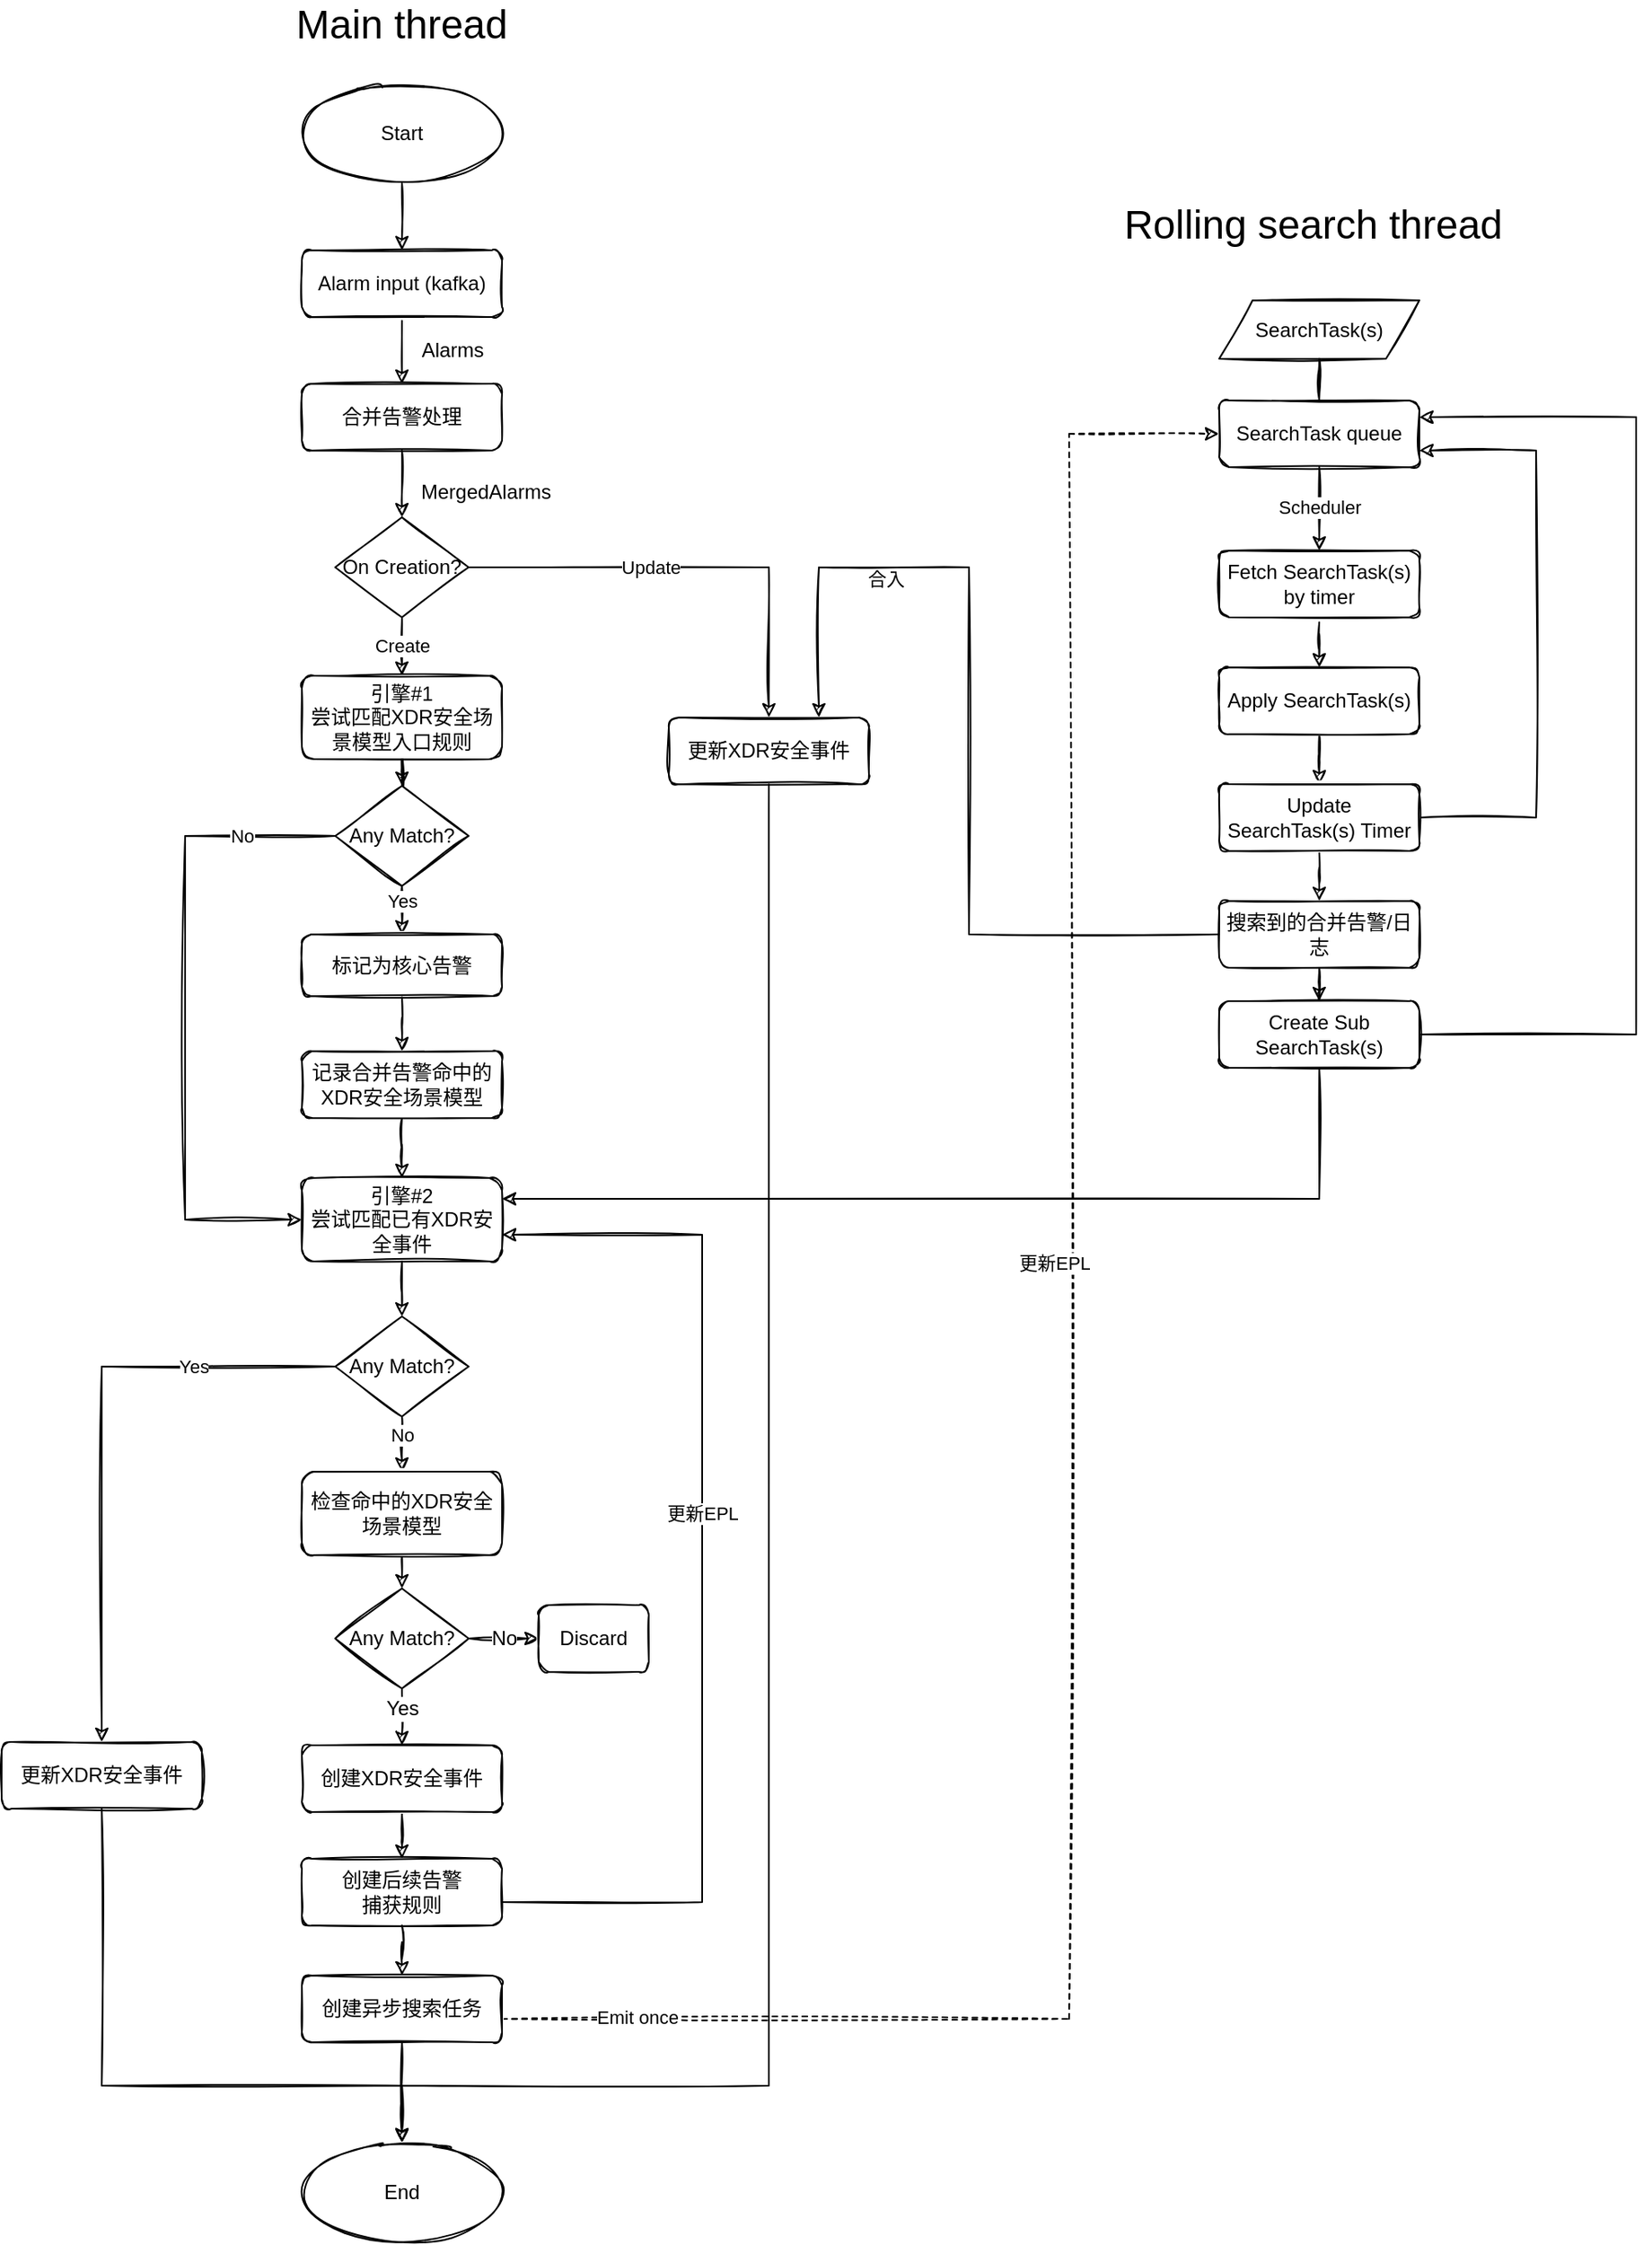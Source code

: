 <mxfile version="20.0.4" type="github">
  <diagram id="C5RBs43oDa-KdzZeNtuy" name="Page-1">
    <mxGraphModel dx="1924" dy="2188" grid="1" gridSize="10" guides="1" tooltips="1" connect="1" arrows="1" fold="1" page="1" pageScale="1" pageWidth="827" pageHeight="1169" math="0" shadow="0">
      <root>
        <mxCell id="WIyWlLk6GJQsqaUBKTNV-0" />
        <mxCell id="WIyWlLk6GJQsqaUBKTNV-1" parent="WIyWlLk6GJQsqaUBKTNV-0" />
        <mxCell id="nPrQg0g38Dgxvw3ITCfk-0" value="" style="edgeStyle=orthogonalEdgeStyle;rounded=0;orthogonalLoop=1;jettySize=auto;html=1;sketch=1;" parent="WIyWlLk6GJQsqaUBKTNV-1" source="nPrQg0g38Dgxvw3ITCfk-1" target="nPrQg0g38Dgxvw3ITCfk-3" edge="1">
          <mxGeometry relative="1" as="geometry" />
        </mxCell>
        <mxCell id="nPrQg0g38Dgxvw3ITCfk-1" value="Alarm input (kafka)" style="rounded=1;whiteSpace=wrap;html=1;fontSize=12;glass=0;strokeWidth=1;shadow=0;sketch=1;" parent="WIyWlLk6GJQsqaUBKTNV-1" vertex="1">
          <mxGeometry x="310" y="80" width="120" height="40" as="geometry" />
        </mxCell>
        <mxCell id="nPrQg0g38Dgxvw3ITCfk-2" value="" style="edgeStyle=orthogonalEdgeStyle;rounded=0;orthogonalLoop=1;jettySize=auto;html=1;sketch=1;" parent="WIyWlLk6GJQsqaUBKTNV-1" source="nPrQg0g38Dgxvw3ITCfk-3" target="nPrQg0g38Dgxvw3ITCfk-11" edge="1">
          <mxGeometry relative="1" as="geometry" />
        </mxCell>
        <mxCell id="nPrQg0g38Dgxvw3ITCfk-3" value="合并告警处理" style="rounded=1;whiteSpace=wrap;html=1;fontSize=12;glass=0;strokeWidth=1;shadow=0;sketch=1;" parent="WIyWlLk6GJQsqaUBKTNV-1" vertex="1">
          <mxGeometry x="310" y="160" width="120" height="40" as="geometry" />
        </mxCell>
        <mxCell id="nPrQg0g38Dgxvw3ITCfk-4" value="Alarms" style="text;html=1;align=center;verticalAlign=middle;resizable=0;points=[];autosize=1;strokeColor=none;fillColor=none;sketch=1;" parent="WIyWlLk6GJQsqaUBKTNV-1" vertex="1">
          <mxGeometry x="370" y="125" width="60" height="30" as="geometry" />
        </mxCell>
        <mxCell id="nPrQg0g38Dgxvw3ITCfk-7" value="" style="edgeStyle=orthogonalEdgeStyle;rounded=0;orthogonalLoop=1;jettySize=auto;html=1;sketch=1;" parent="WIyWlLk6GJQsqaUBKTNV-1" source="nPrQg0g38Dgxvw3ITCfk-11" target="RQOKvc79yT3smewqRkZd-8" edge="1">
          <mxGeometry relative="1" as="geometry">
            <mxPoint x="370" y="360" as="targetPoint" />
          </mxGeometry>
        </mxCell>
        <mxCell id="nPrQg0g38Dgxvw3ITCfk-8" value="Create" style="edgeLabel;html=1;align=center;verticalAlign=middle;resizable=0;points=[];sketch=1;" parent="nPrQg0g38Dgxvw3ITCfk-7" vertex="1" connectable="0">
          <mxGeometry x="-0.242" relative="1" as="geometry">
            <mxPoint as="offset" />
          </mxGeometry>
        </mxCell>
        <mxCell id="nPrQg0g38Dgxvw3ITCfk-9" style="edgeStyle=orthogonalEdgeStyle;rounded=0;orthogonalLoop=1;jettySize=auto;html=1;sketch=1;" parent="WIyWlLk6GJQsqaUBKTNV-1" source="nPrQg0g38Dgxvw3ITCfk-11" target="nPrQg0g38Dgxvw3ITCfk-14" edge="1">
          <mxGeometry relative="1" as="geometry" />
        </mxCell>
        <mxCell id="nPrQg0g38Dgxvw3ITCfk-10" value="Update" style="edgeLabel;html=1;align=center;verticalAlign=middle;resizable=0;points=[];sketch=1;" parent="nPrQg0g38Dgxvw3ITCfk-9" vertex="1" connectable="0">
          <mxGeometry x="0.116" y="-2" relative="1" as="geometry">
            <mxPoint x="-42" y="-2" as="offset" />
          </mxGeometry>
        </mxCell>
        <mxCell id="nPrQg0g38Dgxvw3ITCfk-11" value="On Creation?" style="rhombus;whiteSpace=wrap;html=1;sketch=1;" parent="WIyWlLk6GJQsqaUBKTNV-1" vertex="1">
          <mxGeometry x="330" y="240" width="80" height="60" as="geometry" />
        </mxCell>
        <mxCell id="nPrQg0g38Dgxvw3ITCfk-12" value="MergedAlarms" style="text;html=1;align=center;verticalAlign=middle;resizable=0;points=[];autosize=1;strokeColor=none;fillColor=none;sketch=1;" parent="WIyWlLk6GJQsqaUBKTNV-1" vertex="1">
          <mxGeometry x="370" y="210" width="100" height="30" as="geometry" />
        </mxCell>
        <mxCell id="nPrQg0g38Dgxvw3ITCfk-13" style="edgeStyle=orthogonalEdgeStyle;rounded=0;orthogonalLoop=1;jettySize=auto;html=1;sketch=1;" parent="WIyWlLk6GJQsqaUBKTNV-1" source="nPrQg0g38Dgxvw3ITCfk-14" target="nPrQg0g38Dgxvw3ITCfk-33" edge="1">
          <mxGeometry relative="1" as="geometry">
            <Array as="points">
              <mxPoint x="590" y="1180" />
              <mxPoint x="370" y="1180" />
            </Array>
          </mxGeometry>
        </mxCell>
        <mxCell id="nPrQg0g38Dgxvw3ITCfk-14" value="更新XDR安全事件" style="rounded=1;whiteSpace=wrap;html=1;fontSize=12;glass=0;strokeWidth=1;shadow=0;sketch=1;" parent="WIyWlLk6GJQsqaUBKTNV-1" vertex="1">
          <mxGeometry x="530" y="360" width="120" height="40" as="geometry" />
        </mxCell>
        <mxCell id="nPrQg0g38Dgxvw3ITCfk-15" value="" style="edgeStyle=orthogonalEdgeStyle;rounded=0;orthogonalLoop=1;jettySize=auto;html=1;sketch=1;" parent="WIyWlLk6GJQsqaUBKTNV-1" source="nPrQg0g38Dgxvw3ITCfk-16" target="nPrQg0g38Dgxvw3ITCfk-21" edge="1">
          <mxGeometry relative="1" as="geometry" />
        </mxCell>
        <mxCell id="nPrQg0g38Dgxvw3ITCfk-16" value="引擎#2&lt;br&gt;尝试匹配已有XDR安全事件" style="rounded=1;whiteSpace=wrap;html=1;fontSize=12;glass=0;strokeWidth=1;shadow=0;sketch=1;" parent="WIyWlLk6GJQsqaUBKTNV-1" vertex="1">
          <mxGeometry x="310" y="636" width="120" height="50" as="geometry" />
        </mxCell>
        <mxCell id="nPrQg0g38Dgxvw3ITCfk-17" value="" style="edgeStyle=orthogonalEdgeStyle;rounded=0;orthogonalLoop=1;jettySize=auto;html=1;sketch=1;" parent="WIyWlLk6GJQsqaUBKTNV-1" source="nPrQg0g38Dgxvw3ITCfk-21" target="nPrQg0g38Dgxvw3ITCfk-63" edge="1">
          <mxGeometry relative="1" as="geometry">
            <Array as="points" />
          </mxGeometry>
        </mxCell>
        <mxCell id="nPrQg0g38Dgxvw3ITCfk-18" value="No" style="edgeLabel;html=1;align=center;verticalAlign=middle;resizable=0;points=[];sketch=1;" parent="nPrQg0g38Dgxvw3ITCfk-17" vertex="1" connectable="0">
          <mxGeometry x="-0.379" relative="1" as="geometry">
            <mxPoint y="-4" as="offset" />
          </mxGeometry>
        </mxCell>
        <mxCell id="nPrQg0g38Dgxvw3ITCfk-19" style="edgeStyle=orthogonalEdgeStyle;rounded=0;orthogonalLoop=1;jettySize=auto;html=1;sketch=1;entryX=0.5;entryY=0;entryDx=0;entryDy=0;" parent="WIyWlLk6GJQsqaUBKTNV-1" source="nPrQg0g38Dgxvw3ITCfk-21" target="nPrQg0g38Dgxvw3ITCfk-26" edge="1">
          <mxGeometry relative="1" as="geometry">
            <mxPoint x="190" y="812" as="targetPoint" />
          </mxGeometry>
        </mxCell>
        <mxCell id="nPrQg0g38Dgxvw3ITCfk-20" value="Yes" style="edgeLabel;html=1;align=center;verticalAlign=middle;resizable=0;points=[];sketch=1;" parent="nPrQg0g38Dgxvw3ITCfk-19" vertex="1" connectable="0">
          <mxGeometry x="-0.551" y="-2" relative="1" as="geometry">
            <mxPoint x="-3" y="2" as="offset" />
          </mxGeometry>
        </mxCell>
        <mxCell id="nPrQg0g38Dgxvw3ITCfk-21" value="Any Match?" style="rhombus;whiteSpace=wrap;html=1;sketch=1;" parent="WIyWlLk6GJQsqaUBKTNV-1" vertex="1">
          <mxGeometry x="330" y="719" width="80" height="60" as="geometry" />
        </mxCell>
        <mxCell id="nPrQg0g38Dgxvw3ITCfk-22" value="" style="edgeStyle=orthogonalEdgeStyle;rounded=0;orthogonalLoop=1;jettySize=auto;html=1;sketch=1;" parent="WIyWlLk6GJQsqaUBKTNV-1" source="nPrQg0g38Dgxvw3ITCfk-24" target="nPrQg0g38Dgxvw3ITCfk-37" edge="1">
          <mxGeometry relative="1" as="geometry" />
        </mxCell>
        <mxCell id="nPrQg0g38Dgxvw3ITCfk-24" value="创建XDR安全事件" style="rounded=1;whiteSpace=wrap;html=1;fontSize=12;glass=0;strokeWidth=1;shadow=0;sketch=1;" parent="WIyWlLk6GJQsqaUBKTNV-1" vertex="1">
          <mxGeometry x="310" y="976" width="120" height="40" as="geometry" />
        </mxCell>
        <mxCell id="nPrQg0g38Dgxvw3ITCfk-25" style="edgeStyle=orthogonalEdgeStyle;rounded=0;orthogonalLoop=1;jettySize=auto;html=1;entryX=0.5;entryY=0;entryDx=0;entryDy=0;sketch=1;" parent="WIyWlLk6GJQsqaUBKTNV-1" source="nPrQg0g38Dgxvw3ITCfk-26" target="nPrQg0g38Dgxvw3ITCfk-33" edge="1">
          <mxGeometry relative="1" as="geometry">
            <Array as="points">
              <mxPoint x="190" y="1180" />
              <mxPoint x="370" y="1180" />
            </Array>
          </mxGeometry>
        </mxCell>
        <mxCell id="nPrQg0g38Dgxvw3ITCfk-26" value="更新XDR安全事件" style="rounded=1;whiteSpace=wrap;html=1;fontSize=12;glass=0;strokeWidth=1;shadow=0;sketch=1;" parent="WIyWlLk6GJQsqaUBKTNV-1" vertex="1">
          <mxGeometry x="130" y="974" width="120" height="40" as="geometry" />
        </mxCell>
        <mxCell id="nPrQg0g38Dgxvw3ITCfk-27" value="" style="edgeStyle=orthogonalEdgeStyle;rounded=0;orthogonalLoop=1;jettySize=auto;html=1;sketch=1;" parent="WIyWlLk6GJQsqaUBKTNV-1" source="nPrQg0g38Dgxvw3ITCfk-30" target="nPrQg0g38Dgxvw3ITCfk-33" edge="1">
          <mxGeometry relative="1" as="geometry" />
        </mxCell>
        <mxCell id="nPrQg0g38Dgxvw3ITCfk-28" style="edgeStyle=orthogonalEdgeStyle;rounded=0;orthogonalLoop=1;jettySize=auto;html=1;dashed=1;entryX=0;entryY=0.5;entryDx=0;entryDy=0;sketch=1;" parent="WIyWlLk6GJQsqaUBKTNV-1" source="nPrQg0g38Dgxvw3ITCfk-30" target="nPrQg0g38Dgxvw3ITCfk-41" edge="1">
          <mxGeometry relative="1" as="geometry">
            <mxPoint x="820" y="269" as="targetPoint" />
            <Array as="points">
              <mxPoint x="770" y="1140" />
              <mxPoint x="770" y="190" />
            </Array>
          </mxGeometry>
        </mxCell>
        <mxCell id="nPrQg0g38Dgxvw3ITCfk-29" value="Emit once" style="edgeLabel;html=1;align=center;verticalAlign=middle;resizable=0;points=[];" parent="nPrQg0g38Dgxvw3ITCfk-28" vertex="1" connectable="0">
          <mxGeometry x="-0.883" y="1" relative="1" as="geometry">
            <mxPoint as="offset" />
          </mxGeometry>
        </mxCell>
        <mxCell id="nPrQg0g38Dgxvw3ITCfk-30" value="创建异步搜索任务" style="rounded=1;whiteSpace=wrap;html=1;fontSize=12;glass=0;strokeWidth=1;shadow=0;sketch=1;" parent="WIyWlLk6GJQsqaUBKTNV-1" vertex="1">
          <mxGeometry x="310" y="1114" width="120" height="40" as="geometry" />
        </mxCell>
        <mxCell id="nPrQg0g38Dgxvw3ITCfk-31" value="" style="edgeStyle=orthogonalEdgeStyle;rounded=0;orthogonalLoop=1;jettySize=auto;html=1;sketch=1;" parent="WIyWlLk6GJQsqaUBKTNV-1" source="nPrQg0g38Dgxvw3ITCfk-32" target="nPrQg0g38Dgxvw3ITCfk-1" edge="1">
          <mxGeometry relative="1" as="geometry" />
        </mxCell>
        <mxCell id="nPrQg0g38Dgxvw3ITCfk-32" value="Start" style="ellipse;whiteSpace=wrap;html=1;sketch=1;" parent="WIyWlLk6GJQsqaUBKTNV-1" vertex="1">
          <mxGeometry x="310" y="-20" width="120" height="60" as="geometry" />
        </mxCell>
        <mxCell id="nPrQg0g38Dgxvw3ITCfk-33" value="End" style="ellipse;whiteSpace=wrap;html=1;sketch=1;" parent="WIyWlLk6GJQsqaUBKTNV-1" vertex="1">
          <mxGeometry x="310" y="1214" width="120" height="60" as="geometry" />
        </mxCell>
        <mxCell id="nPrQg0g38Dgxvw3ITCfk-34" value="" style="edgeStyle=orthogonalEdgeStyle;rounded=0;orthogonalLoop=1;jettySize=auto;html=1;sketch=1;" parent="WIyWlLk6GJQsqaUBKTNV-1" source="nPrQg0g38Dgxvw3ITCfk-37" target="nPrQg0g38Dgxvw3ITCfk-30" edge="1">
          <mxGeometry relative="1" as="geometry" />
        </mxCell>
        <mxCell id="nPrQg0g38Dgxvw3ITCfk-35" style="edgeStyle=orthogonalEdgeStyle;rounded=0;orthogonalLoop=1;jettySize=auto;html=1;sketch=1;" parent="WIyWlLk6GJQsqaUBKTNV-1" source="nPrQg0g38Dgxvw3ITCfk-37" target="nPrQg0g38Dgxvw3ITCfk-16" edge="1">
          <mxGeometry relative="1" as="geometry">
            <Array as="points">
              <mxPoint x="550" y="1070" />
              <mxPoint x="550" y="670" />
            </Array>
          </mxGeometry>
        </mxCell>
        <mxCell id="nPrQg0g38Dgxvw3ITCfk-36" value="更新EPL" style="edgeLabel;html=1;align=center;verticalAlign=middle;resizable=0;points=[];sketch=1;" parent="nPrQg0g38Dgxvw3ITCfk-35" vertex="1" connectable="0">
          <mxGeometry x="0.288" y="3" relative="1" as="geometry">
            <mxPoint x="3" y="59" as="offset" />
          </mxGeometry>
        </mxCell>
        <mxCell id="nPrQg0g38Dgxvw3ITCfk-37" value="创建后续告警&lt;br&gt;捕获规则" style="rounded=1;whiteSpace=wrap;html=1;fontSize=12;glass=0;strokeWidth=1;shadow=0;sketch=1;" parent="WIyWlLk6GJQsqaUBKTNV-1" vertex="1">
          <mxGeometry x="310" y="1044" width="120" height="40" as="geometry" />
        </mxCell>
        <mxCell id="nPrQg0g38Dgxvw3ITCfk-38" value="" style="edgeStyle=orthogonalEdgeStyle;rounded=0;orthogonalLoop=1;jettySize=auto;html=1;sketch=1;" parent="WIyWlLk6GJQsqaUBKTNV-1" source="nPrQg0g38Dgxvw3ITCfk-41" target="nPrQg0g38Dgxvw3ITCfk-50" edge="1">
          <mxGeometry relative="1" as="geometry">
            <mxPoint x="920" y="260" as="targetPoint" />
          </mxGeometry>
        </mxCell>
        <mxCell id="nPrQg0g38Dgxvw3ITCfk-39" value="Scheduler" style="edgeLabel;html=1;align=center;verticalAlign=middle;resizable=0;points=[];" parent="nPrQg0g38Dgxvw3ITCfk-38" vertex="1" connectable="0">
          <mxGeometry x="-0.765" y="1" relative="1" as="geometry">
            <mxPoint x="-1" y="18" as="offset" />
          </mxGeometry>
        </mxCell>
        <mxCell id="nPrQg0g38Dgxvw3ITCfk-40" value="" style="edgeStyle=orthogonalEdgeStyle;rounded=0;sketch=1;orthogonalLoop=1;jettySize=auto;html=1;endArrow=none;endFill=0;" parent="WIyWlLk6GJQsqaUBKTNV-1" source="nPrQg0g38Dgxvw3ITCfk-41" target="nPrQg0g38Dgxvw3ITCfk-49" edge="1">
          <mxGeometry relative="1" as="geometry" />
        </mxCell>
        <mxCell id="nPrQg0g38Dgxvw3ITCfk-41" value="SearchTask queue" style="rounded=1;whiteSpace=wrap;html=1;fontSize=12;glass=0;strokeWidth=1;shadow=0;sketch=1;" parent="WIyWlLk6GJQsqaUBKTNV-1" vertex="1">
          <mxGeometry x="860" y="170" width="120" height="40" as="geometry" />
        </mxCell>
        <mxCell id="nPrQg0g38Dgxvw3ITCfk-42" value="" style="edgeStyle=orthogonalEdgeStyle;rounded=0;orthogonalLoop=1;jettySize=auto;html=1;sketch=1;" parent="WIyWlLk6GJQsqaUBKTNV-1" source="nPrQg0g38Dgxvw3ITCfk-50" target="nPrQg0g38Dgxvw3ITCfk-44" edge="1">
          <mxGeometry relative="1" as="geometry">
            <mxPoint x="920" y="335" as="sourcePoint" />
          </mxGeometry>
        </mxCell>
        <mxCell id="nPrQg0g38Dgxvw3ITCfk-43" value="" style="edgeStyle=orthogonalEdgeStyle;rounded=0;orthogonalLoop=1;jettySize=auto;html=1;sketch=1;" parent="WIyWlLk6GJQsqaUBKTNV-1" source="nPrQg0g38Dgxvw3ITCfk-44" target="nPrQg0g38Dgxvw3ITCfk-47" edge="1">
          <mxGeometry relative="1" as="geometry" />
        </mxCell>
        <mxCell id="nPrQg0g38Dgxvw3ITCfk-44" value="Apply SearchTask(s)" style="rounded=1;whiteSpace=wrap;html=1;fontSize=12;glass=0;strokeWidth=1;shadow=0;sketch=1;" parent="WIyWlLk6GJQsqaUBKTNV-1" vertex="1">
          <mxGeometry x="860" y="330" width="120" height="40" as="geometry" />
        </mxCell>
        <mxCell id="nPrQg0g38Dgxvw3ITCfk-45" style="edgeStyle=orthogonalEdgeStyle;rounded=0;orthogonalLoop=1;jettySize=auto;html=1;entryX=1;entryY=0.75;entryDx=0;entryDy=0;exitX=1;exitY=0.5;exitDx=0;exitDy=0;sketch=1;" parent="WIyWlLk6GJQsqaUBKTNV-1" source="nPrQg0g38Dgxvw3ITCfk-47" target="nPrQg0g38Dgxvw3ITCfk-41" edge="1">
          <mxGeometry relative="1" as="geometry">
            <Array as="points">
              <mxPoint x="1050" y="420" />
              <mxPoint x="1050" y="200" />
            </Array>
          </mxGeometry>
        </mxCell>
        <mxCell id="nPrQg0g38Dgxvw3ITCfk-46" value="" style="edgeStyle=orthogonalEdgeStyle;rounded=0;orthogonalLoop=1;jettySize=auto;html=1;sketch=1;" parent="WIyWlLk6GJQsqaUBKTNV-1" source="nPrQg0g38Dgxvw3ITCfk-47" target="nPrQg0g38Dgxvw3ITCfk-53" edge="1">
          <mxGeometry relative="1" as="geometry" />
        </mxCell>
        <mxCell id="nPrQg0g38Dgxvw3ITCfk-47" value="Update &lt;br&gt;SearchTask(s) Timer" style="rounded=1;whiteSpace=wrap;html=1;fontSize=12;glass=0;strokeWidth=1;shadow=0;sketch=1;" parent="WIyWlLk6GJQsqaUBKTNV-1" vertex="1">
          <mxGeometry x="860" y="400" width="120" height="40" as="geometry" />
        </mxCell>
        <mxCell id="nPrQg0g38Dgxvw3ITCfk-48" value="" style="edgeStyle=none;rounded=0;sketch=1;orthogonalLoop=1;jettySize=auto;html=1;fontSize=12;endArrow=none;endFill=0;" parent="WIyWlLk6GJQsqaUBKTNV-1" source="nPrQg0g38Dgxvw3ITCfk-49" target="nPrQg0g38Dgxvw3ITCfk-41" edge="1">
          <mxGeometry relative="1" as="geometry" />
        </mxCell>
        <mxCell id="nPrQg0g38Dgxvw3ITCfk-49" value="SearchTask(s)" style="shape=parallelogram;perimeter=parallelogramPerimeter;whiteSpace=wrap;html=1;fixedSize=1;sketch=1;" parent="WIyWlLk6GJQsqaUBKTNV-1" vertex="1">
          <mxGeometry x="860" y="110" width="120" height="35" as="geometry" />
        </mxCell>
        <mxCell id="nPrQg0g38Dgxvw3ITCfk-50" value="Fetch SearchTask(s) by timer" style="rounded=1;whiteSpace=wrap;html=1;fontSize=12;glass=0;strokeWidth=1;shadow=0;sketch=1;" parent="WIyWlLk6GJQsqaUBKTNV-1" vertex="1">
          <mxGeometry x="860" y="260" width="120" height="40" as="geometry" />
        </mxCell>
        <mxCell id="nPrQg0g38Dgxvw3ITCfk-51" style="edgeStyle=orthogonalEdgeStyle;rounded=0;orthogonalLoop=1;jettySize=auto;html=1;entryX=0.75;entryY=0;entryDx=0;entryDy=0;sketch=1;exitX=0;exitY=0.5;exitDx=0;exitDy=0;" parent="WIyWlLk6GJQsqaUBKTNV-1" source="nPrQg0g38Dgxvw3ITCfk-53" target="nPrQg0g38Dgxvw3ITCfk-14" edge="1">
          <mxGeometry relative="1" as="geometry">
            <mxPoint x="870" y="440" as="sourcePoint" />
            <Array as="points">
              <mxPoint x="710" y="490" />
              <mxPoint x="710" y="270" />
              <mxPoint x="620" y="270" />
            </Array>
          </mxGeometry>
        </mxCell>
        <mxCell id="nPrQg0g38Dgxvw3ITCfk-84" value="合入" style="edgeLabel;html=1;align=center;verticalAlign=middle;resizable=0;points=[];" parent="nPrQg0g38Dgxvw3ITCfk-51" vertex="1" connectable="0">
          <mxGeometry x="0.707" y="-1" relative="1" as="geometry">
            <mxPoint x="41" y="-3" as="offset" />
          </mxGeometry>
        </mxCell>
        <mxCell id="nPrQg0g38Dgxvw3ITCfk-76" style="edgeStyle=orthogonalEdgeStyle;rounded=0;orthogonalLoop=1;jettySize=auto;html=1;exitX=0.5;exitY=1;exitDx=0;exitDy=0;entryX=1;entryY=0.25;entryDx=0;entryDy=0;sketch=1;" parent="WIyWlLk6GJQsqaUBKTNV-1" source="nPrQg0g38Dgxvw3ITCfk-77" target="nPrQg0g38Dgxvw3ITCfk-16" edge="1">
          <mxGeometry relative="1" as="geometry">
            <Array as="points">
              <mxPoint x="920" y="649" />
            </Array>
          </mxGeometry>
        </mxCell>
        <mxCell id="nPrQg0g38Dgxvw3ITCfk-83" value="更新EPL" style="edgeLabel;html=1;align=center;verticalAlign=middle;resizable=0;points=[];" parent="nPrQg0g38Dgxvw3ITCfk-76" vertex="1" connectable="0">
          <mxGeometry x="-0.358" y="-5" relative="1" as="geometry">
            <mxPoint x="-55" y="43" as="offset" />
          </mxGeometry>
        </mxCell>
        <mxCell id="nPrQg0g38Dgxvw3ITCfk-78" value="" style="edgeStyle=orthogonalEdgeStyle;rounded=0;sketch=1;orthogonalLoop=1;jettySize=auto;html=1;" parent="WIyWlLk6GJQsqaUBKTNV-1" source="nPrQg0g38Dgxvw3ITCfk-53" target="nPrQg0g38Dgxvw3ITCfk-77" edge="1">
          <mxGeometry relative="1" as="geometry" />
        </mxCell>
        <mxCell id="nPrQg0g38Dgxvw3ITCfk-53" value="搜索到的合并告警/日志" style="rounded=1;whiteSpace=wrap;html=1;fontSize=12;glass=0;strokeWidth=1;shadow=0;sketch=1;" parent="WIyWlLk6GJQsqaUBKTNV-1" vertex="1">
          <mxGeometry x="860" y="470" width="120" height="40" as="geometry" />
        </mxCell>
        <mxCell id="nPrQg0g38Dgxvw3ITCfk-61" value="" style="edgeStyle=none;rounded=0;sketch=1;orthogonalLoop=1;jettySize=auto;html=1;fontSize=12;endArrow=classic;endFill=1;" parent="WIyWlLk6GJQsqaUBKTNV-1" source="nPrQg0g38Dgxvw3ITCfk-63" target="nPrQg0g38Dgxvw3ITCfk-68" edge="1">
          <mxGeometry relative="1" as="geometry" />
        </mxCell>
        <mxCell id="nPrQg0g38Dgxvw3ITCfk-63" value="检查命中的XDR安全场景模型" style="rounded=1;whiteSpace=wrap;html=1;fontSize=12;glass=0;strokeWidth=1;shadow=0;sketch=1;" parent="WIyWlLk6GJQsqaUBKTNV-1" vertex="1">
          <mxGeometry x="310" y="812" width="120" height="50" as="geometry" />
        </mxCell>
        <mxCell id="nPrQg0g38Dgxvw3ITCfk-64" value="" style="edgeStyle=none;rounded=0;sketch=1;orthogonalLoop=1;jettySize=auto;html=1;fontSize=12;endArrow=classic;endFill=1;" parent="WIyWlLk6GJQsqaUBKTNV-1" source="nPrQg0g38Dgxvw3ITCfk-68" target="nPrQg0g38Dgxvw3ITCfk-24" edge="1">
          <mxGeometry relative="1" as="geometry" />
        </mxCell>
        <mxCell id="nPrQg0g38Dgxvw3ITCfk-65" value="Yes" style="edgeLabel;html=1;align=center;verticalAlign=middle;resizable=0;points=[];fontSize=12;" parent="nPrQg0g38Dgxvw3ITCfk-64" vertex="1" connectable="0">
          <mxGeometry x="-0.522" y="-2" relative="1" as="geometry">
            <mxPoint x="2" y="4" as="offset" />
          </mxGeometry>
        </mxCell>
        <mxCell id="nPrQg0g38Dgxvw3ITCfk-66" value="" style="edgeStyle=none;rounded=0;sketch=1;orthogonalLoop=1;jettySize=auto;html=1;fontSize=12;endArrow=classic;endFill=1;" parent="WIyWlLk6GJQsqaUBKTNV-1" source="nPrQg0g38Dgxvw3ITCfk-68" target="nPrQg0g38Dgxvw3ITCfk-69" edge="1">
          <mxGeometry relative="1" as="geometry" />
        </mxCell>
        <mxCell id="nPrQg0g38Dgxvw3ITCfk-67" value="No" style="edgeLabel;html=1;align=center;verticalAlign=middle;resizable=0;points=[];fontSize=12;" parent="nPrQg0g38Dgxvw3ITCfk-66" vertex="1" connectable="0">
          <mxGeometry x="-0.435" y="1" relative="1" as="geometry">
            <mxPoint x="9" y="1" as="offset" />
          </mxGeometry>
        </mxCell>
        <mxCell id="nPrQg0g38Dgxvw3ITCfk-68" value="Any Match?" style="rhombus;whiteSpace=wrap;html=1;sketch=1;" parent="WIyWlLk6GJQsqaUBKTNV-1" vertex="1">
          <mxGeometry x="330" y="882" width="80" height="60" as="geometry" />
        </mxCell>
        <mxCell id="nPrQg0g38Dgxvw3ITCfk-69" value="Discard" style="rounded=1;whiteSpace=wrap;html=1;fontSize=12;glass=0;strokeWidth=1;shadow=0;sketch=1;" parent="WIyWlLk6GJQsqaUBKTNV-1" vertex="1">
          <mxGeometry x="452" y="892" width="66" height="40" as="geometry" />
        </mxCell>
        <mxCell id="nPrQg0g38Dgxvw3ITCfk-72" value="Main thread" style="text;html=1;strokeColor=none;fillColor=none;align=center;verticalAlign=middle;whiteSpace=wrap;rounded=0;sketch=1;fontSize=24;" parent="WIyWlLk6GJQsqaUBKTNV-1" vertex="1">
          <mxGeometry x="295" y="-70" width="150" height="30" as="geometry" />
        </mxCell>
        <mxCell id="nPrQg0g38Dgxvw3ITCfk-73" value="Rolling search thread" style="text;html=1;strokeColor=none;fillColor=none;align=center;verticalAlign=middle;whiteSpace=wrap;rounded=0;sketch=1;fontSize=24;" parent="WIyWlLk6GJQsqaUBKTNV-1" vertex="1">
          <mxGeometry x="800" y="50" width="233" height="30" as="geometry" />
        </mxCell>
        <mxCell id="nPrQg0g38Dgxvw3ITCfk-80" style="edgeStyle=orthogonalEdgeStyle;rounded=0;sketch=1;orthogonalLoop=1;jettySize=auto;html=1;entryX=1;entryY=0.25;entryDx=0;entryDy=0;exitX=1;exitY=0.5;exitDx=0;exitDy=0;" parent="WIyWlLk6GJQsqaUBKTNV-1" source="nPrQg0g38Dgxvw3ITCfk-77" target="nPrQg0g38Dgxvw3ITCfk-41" edge="1">
          <mxGeometry relative="1" as="geometry">
            <mxPoint x="1090" y="200" as="targetPoint" />
            <Array as="points">
              <mxPoint x="1110" y="550" />
              <mxPoint x="1110" y="180" />
            </Array>
          </mxGeometry>
        </mxCell>
        <mxCell id="nPrQg0g38Dgxvw3ITCfk-77" value="Create Sub SearchTask(s)" style="rounded=1;whiteSpace=wrap;html=1;fontSize=12;glass=0;strokeWidth=1;shadow=0;sketch=1;" parent="WIyWlLk6GJQsqaUBKTNV-1" vertex="1">
          <mxGeometry x="860" y="530" width="120" height="40" as="geometry" />
        </mxCell>
        <mxCell id="RQOKvc79yT3smewqRkZd-11" value="" style="edgeStyle=orthogonalEdgeStyle;rounded=0;sketch=1;orthogonalLoop=1;jettySize=auto;html=1;" edge="1" parent="WIyWlLk6GJQsqaUBKTNV-1" source="RQOKvc79yT3smewqRkZd-8" target="RQOKvc79yT3smewqRkZd-10">
          <mxGeometry relative="1" as="geometry" />
        </mxCell>
        <mxCell id="RQOKvc79yT3smewqRkZd-8" value="引擎#1&lt;br&gt;尝试匹配XDR安全场景模型入口规则" style="rounded=1;whiteSpace=wrap;html=1;fontSize=12;glass=0;strokeWidth=1;shadow=0;sketch=1;" vertex="1" parent="WIyWlLk6GJQsqaUBKTNV-1">
          <mxGeometry x="310" y="335" width="120" height="50" as="geometry" />
        </mxCell>
        <mxCell id="RQOKvc79yT3smewqRkZd-13" value="" style="edgeStyle=orthogonalEdgeStyle;rounded=0;sketch=1;orthogonalLoop=1;jettySize=auto;html=1;" edge="1" parent="WIyWlLk6GJQsqaUBKTNV-1" source="RQOKvc79yT3smewqRkZd-10" target="RQOKvc79yT3smewqRkZd-12">
          <mxGeometry relative="1" as="geometry" />
        </mxCell>
        <mxCell id="RQOKvc79yT3smewqRkZd-14" value="Yes" style="edgeLabel;html=1;align=center;verticalAlign=middle;resizable=0;points=[];" vertex="1" connectable="0" parent="RQOKvc79yT3smewqRkZd-13">
          <mxGeometry x="-0.368" y="1" relative="1" as="geometry">
            <mxPoint x="-1" y="-7" as="offset" />
          </mxGeometry>
        </mxCell>
        <mxCell id="RQOKvc79yT3smewqRkZd-18" style="edgeStyle=orthogonalEdgeStyle;rounded=0;sketch=1;orthogonalLoop=1;jettySize=auto;html=1;entryX=0;entryY=0.5;entryDx=0;entryDy=0;" edge="1" parent="WIyWlLk6GJQsqaUBKTNV-1" source="RQOKvc79yT3smewqRkZd-10" target="nPrQg0g38Dgxvw3ITCfk-16">
          <mxGeometry relative="1" as="geometry">
            <Array as="points">
              <mxPoint x="240" y="431" />
              <mxPoint x="240" y="661" />
            </Array>
          </mxGeometry>
        </mxCell>
        <mxCell id="RQOKvc79yT3smewqRkZd-19" value="No" style="edgeLabel;html=1;align=center;verticalAlign=middle;resizable=0;points=[];" vertex="1" connectable="0" parent="RQOKvc79yT3smewqRkZd-18">
          <mxGeometry x="-0.71" relative="1" as="geometry">
            <mxPoint as="offset" />
          </mxGeometry>
        </mxCell>
        <mxCell id="RQOKvc79yT3smewqRkZd-10" value="Any Match?" style="rhombus;whiteSpace=wrap;html=1;sketch=1;" vertex="1" parent="WIyWlLk6GJQsqaUBKTNV-1">
          <mxGeometry x="330" y="401" width="80" height="60" as="geometry" />
        </mxCell>
        <mxCell id="RQOKvc79yT3smewqRkZd-16" value="" style="edgeStyle=orthogonalEdgeStyle;rounded=0;sketch=1;orthogonalLoop=1;jettySize=auto;html=1;" edge="1" parent="WIyWlLk6GJQsqaUBKTNV-1" source="RQOKvc79yT3smewqRkZd-12" target="RQOKvc79yT3smewqRkZd-15">
          <mxGeometry relative="1" as="geometry" />
        </mxCell>
        <mxCell id="RQOKvc79yT3smewqRkZd-12" value="标记为核心告警" style="rounded=1;whiteSpace=wrap;html=1;fontSize=12;glass=0;strokeWidth=1;shadow=0;sketch=1;" vertex="1" parent="WIyWlLk6GJQsqaUBKTNV-1">
          <mxGeometry x="310" y="490" width="120" height="37" as="geometry" />
        </mxCell>
        <mxCell id="RQOKvc79yT3smewqRkZd-17" value="" style="edgeStyle=orthogonalEdgeStyle;rounded=0;sketch=1;orthogonalLoop=1;jettySize=auto;html=1;" edge="1" parent="WIyWlLk6GJQsqaUBKTNV-1" source="RQOKvc79yT3smewqRkZd-15" target="nPrQg0g38Dgxvw3ITCfk-16">
          <mxGeometry relative="1" as="geometry">
            <mxPoint x="370" y="640" as="targetPoint" />
          </mxGeometry>
        </mxCell>
        <mxCell id="RQOKvc79yT3smewqRkZd-15" value="记录合并告警命中的XDR安全场景模型" style="rounded=1;whiteSpace=wrap;html=1;fontSize=12;glass=0;strokeWidth=1;shadow=0;sketch=1;" vertex="1" parent="WIyWlLk6GJQsqaUBKTNV-1">
          <mxGeometry x="310" y="560" width="120" height="40" as="geometry" />
        </mxCell>
      </root>
    </mxGraphModel>
  </diagram>
</mxfile>
